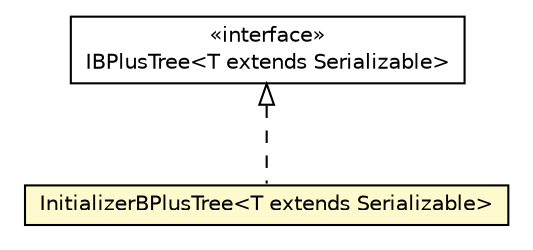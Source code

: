 #!/usr/local/bin/dot
#
# Class diagram 
# Generated by UMLGraph version 5.1 (http://www.umlgraph.org/)
#

digraph G {
	edge [fontname="Helvetica",fontsize=10,labelfontname="Helvetica",labelfontsize=10];
	node [fontname="Helvetica",fontsize=10,shape=plaintext];
	nodesep=0.25;
	ranksep=0.5;
	// pt.ist.fenixframework.adt.bplustree.IBPlusTree<T extends java.io.Serializable>
	c25667 [label=<<table title="pt.ist.fenixframework.adt.bplustree.IBPlusTree" border="0" cellborder="1" cellspacing="0" cellpadding="2" port="p" href="../adt/bplustree/IBPlusTree.html">
		<tr><td><table border="0" cellspacing="0" cellpadding="1">
<tr><td align="center" balign="center"> &#171;interface&#187; </td></tr>
<tr><td align="center" balign="center"> IBPlusTree&lt;T extends Serializable&gt; </td></tr>
		</table></td></tr>
		</table>>, fontname="Helvetica", fontcolor="black", fontsize=10.0];
	// pt.ist.fenixframework.indexes.InitializerBPlusTree<T extends java.io.Serializable>
	c25676 [label=<<table title="pt.ist.fenixframework.indexes.InitializerBPlusTree" border="0" cellborder="1" cellspacing="0" cellpadding="2" port="p" bgcolor="lemonChiffon" href="./InitializerBPlusTree.html">
		<tr><td><table border="0" cellspacing="0" cellpadding="1">
<tr><td align="center" balign="center"> InitializerBPlusTree&lt;T extends Serializable&gt; </td></tr>
		</table></td></tr>
		</table>>, fontname="Helvetica", fontcolor="black", fontsize=10.0];
	//pt.ist.fenixframework.indexes.InitializerBPlusTree<T extends java.io.Serializable> implements pt.ist.fenixframework.adt.bplustree.IBPlusTree<T extends java.io.Serializable>
	c25667:p -> c25676:p [dir=back,arrowtail=empty,style=dashed];
}

